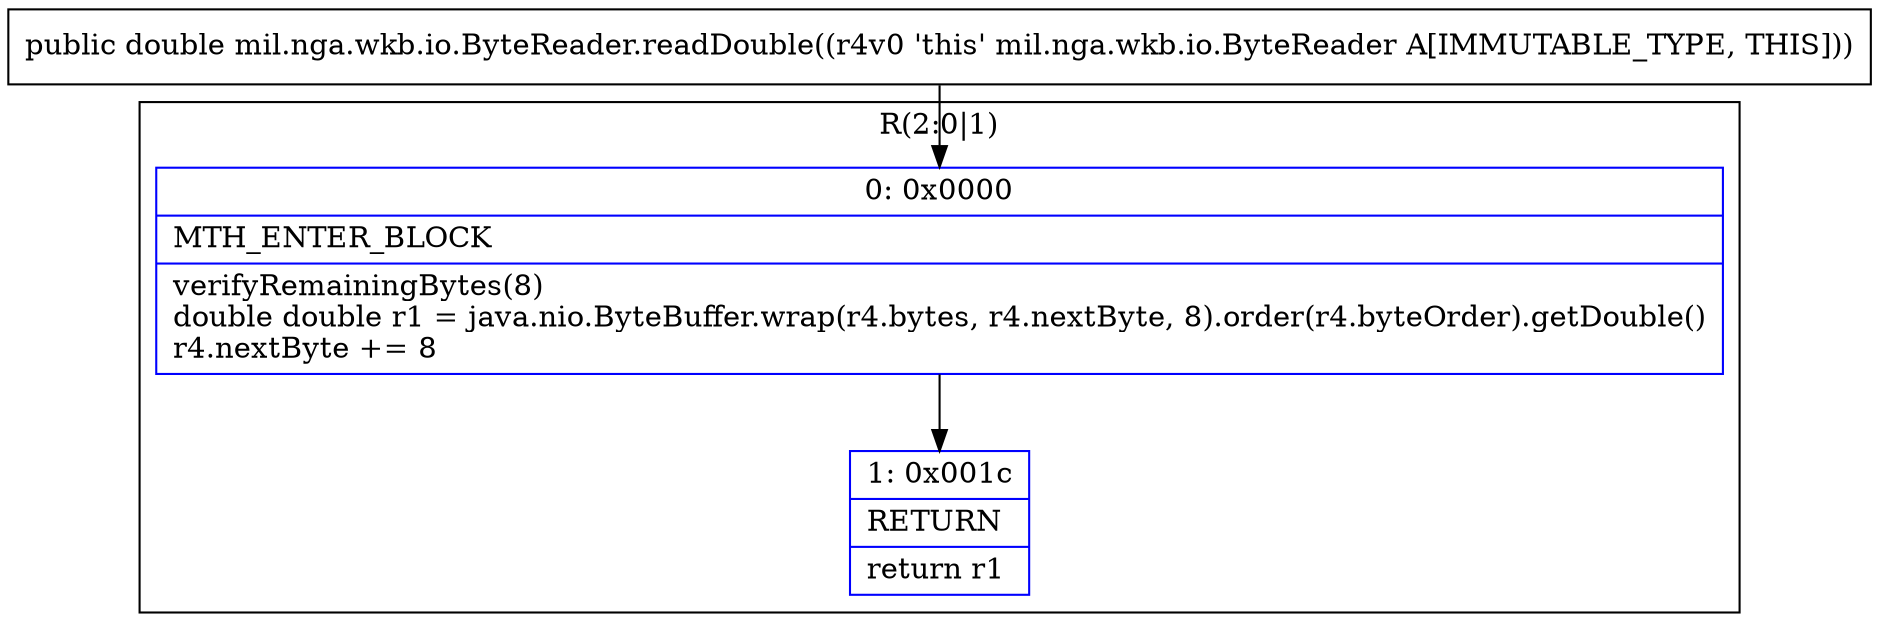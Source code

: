 digraph "CFG formil.nga.wkb.io.ByteReader.readDouble()D" {
subgraph cluster_Region_799198379 {
label = "R(2:0|1)";
node [shape=record,color=blue];
Node_0 [shape=record,label="{0\:\ 0x0000|MTH_ENTER_BLOCK\l|verifyRemainingBytes(8)\ldouble double r1 = java.nio.ByteBuffer.wrap(r4.bytes, r4.nextByte, 8).order(r4.byteOrder).getDouble()\lr4.nextByte += 8\l}"];
Node_1 [shape=record,label="{1\:\ 0x001c|RETURN\l|return r1\l}"];
}
MethodNode[shape=record,label="{public double mil.nga.wkb.io.ByteReader.readDouble((r4v0 'this' mil.nga.wkb.io.ByteReader A[IMMUTABLE_TYPE, THIS])) }"];
MethodNode -> Node_0;
Node_0 -> Node_1;
}

